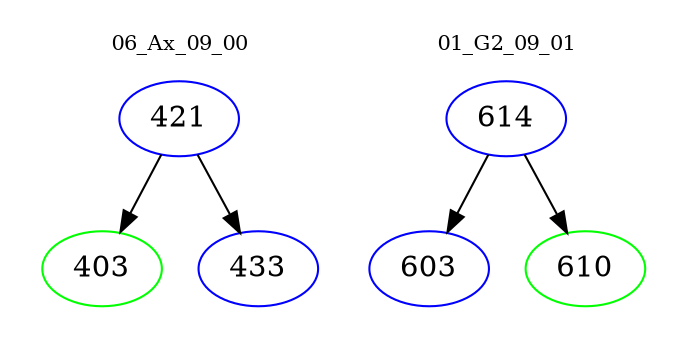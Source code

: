 digraph{
subgraph cluster_0 {
color = white
label = "06_Ax_09_00";
fontsize=10;
T0_421 [label="421", color="blue"]
T0_421 -> T0_403 [color="black"]
T0_403 [label="403", color="green"]
T0_421 -> T0_433 [color="black"]
T0_433 [label="433", color="blue"]
}
subgraph cluster_1 {
color = white
label = "01_G2_09_01";
fontsize=10;
T1_614 [label="614", color="blue"]
T1_614 -> T1_603 [color="black"]
T1_603 [label="603", color="blue"]
T1_614 -> T1_610 [color="black"]
T1_610 [label="610", color="green"]
}
}
